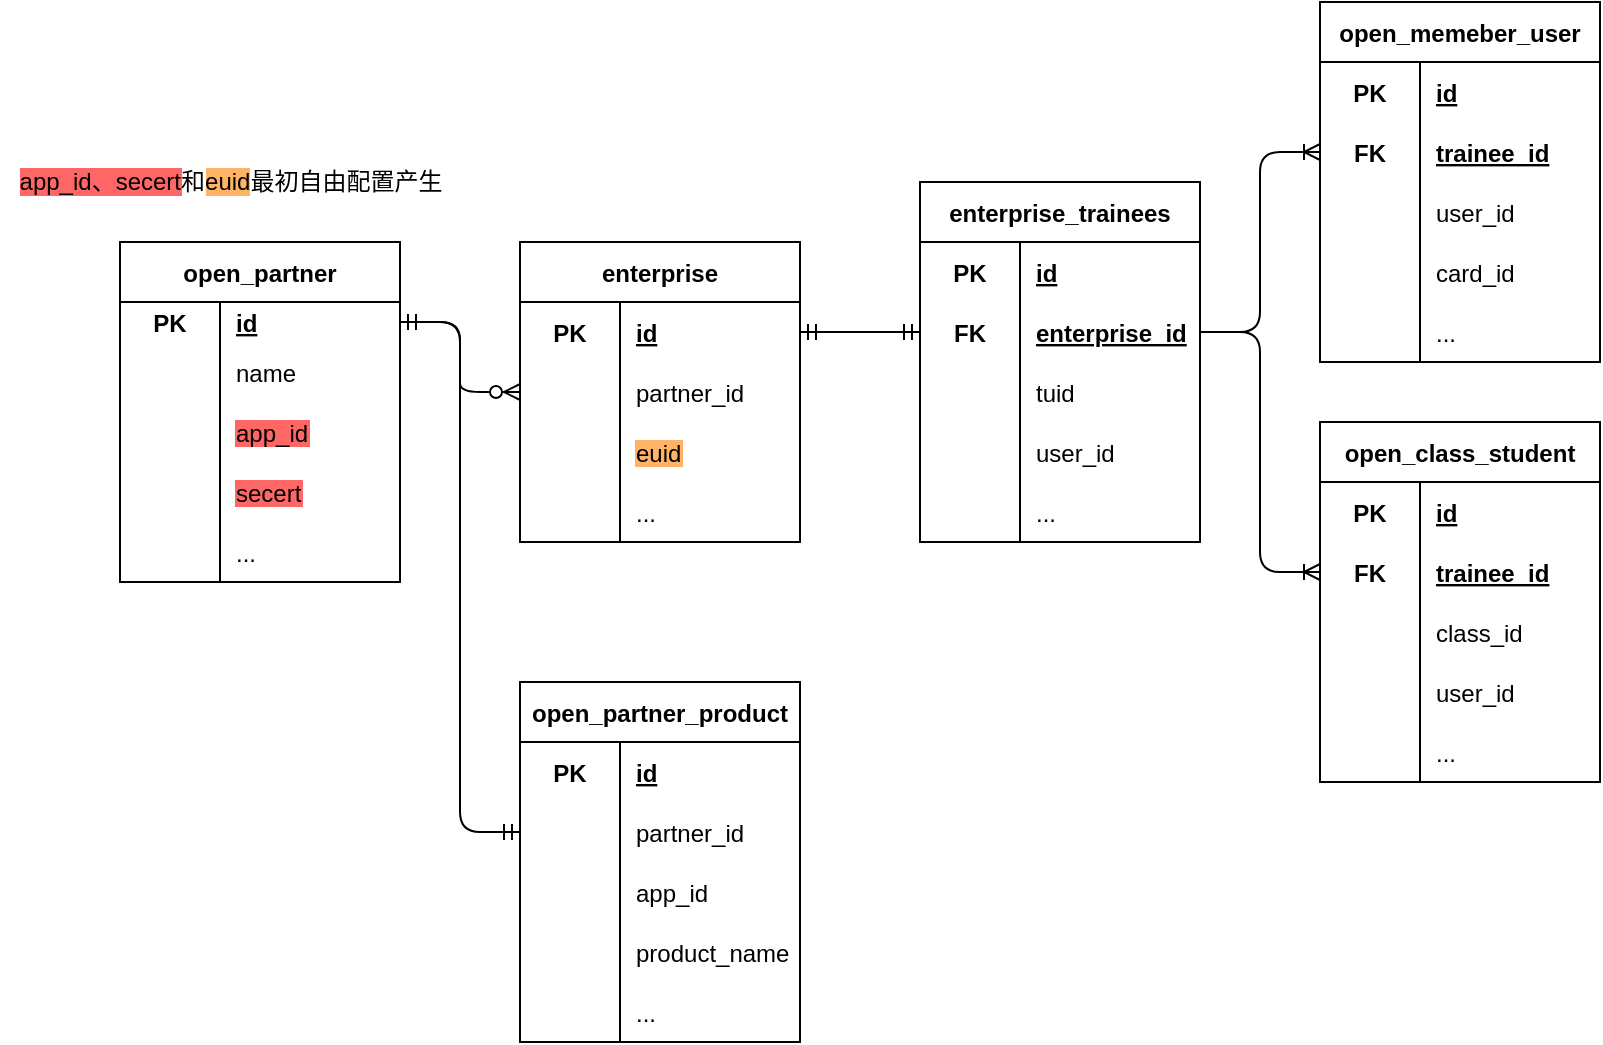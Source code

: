 <mxfile version="13.6.4" type="github">
  <diagram id="C5RBs43oDa-KdzZeNtuy" name="Page-1">
    <mxGraphModel dx="895" dy="1680" grid="1" gridSize="10" guides="1" tooltips="1" connect="1" arrows="1" fold="1" page="1" pageScale="1" pageWidth="827" pageHeight="1169" math="0" shadow="0">
      <root>
        <mxCell id="WIyWlLk6GJQsqaUBKTNV-0" />
        <mxCell id="WIyWlLk6GJQsqaUBKTNV-1" parent="WIyWlLk6GJQsqaUBKTNV-0" />
        <mxCell id="uw1BOTYkiIBPRyXSjcnH-148" value="" style="edgeStyle=entityRelationEdgeStyle;fontSize=12;html=1;endArrow=ERmandOne;startArrow=ERmandOne;entryX=0;entryY=0.5;entryDx=0;entryDy=0;exitX=1;exitY=0.5;exitDx=0;exitDy=0;" parent="WIyWlLk6GJQsqaUBKTNV-1" source="uw1BOTYkiIBPRyXSjcnH-106" target="uw1BOTYkiIBPRyXSjcnH-136" edge="1">
          <mxGeometry width="100" height="100" relative="1" as="geometry">
            <mxPoint x="480" y="300" as="sourcePoint" />
            <mxPoint x="580" y="200" as="targetPoint" />
          </mxGeometry>
        </mxCell>
        <mxCell id="uw1BOTYkiIBPRyXSjcnH-105" value="enterprise" style="shape=table;startSize=30;container=1;collapsible=1;childLayout=tableLayout;fixedRows=1;rowLines=0;fontStyle=1;align=center;resizeLast=1;" parent="WIyWlLk6GJQsqaUBKTNV-1" vertex="1">
          <mxGeometry x="430" y="70" width="140" height="150" as="geometry" />
        </mxCell>
        <mxCell id="uw1BOTYkiIBPRyXSjcnH-106" value="" style="shape=partialRectangle;collapsible=0;dropTarget=0;pointerEvents=0;fillColor=none;top=0;left=0;bottom=0;right=0;points=[[0,0.5],[1,0.5]];portConstraint=eastwest;" parent="uw1BOTYkiIBPRyXSjcnH-105" vertex="1">
          <mxGeometry y="30" width="140" height="30" as="geometry" />
        </mxCell>
        <mxCell id="uw1BOTYkiIBPRyXSjcnH-107" value="PK" style="shape=partialRectangle;connectable=0;fillColor=none;top=0;left=0;bottom=0;right=0;fontStyle=1;overflow=hidden;" parent="uw1BOTYkiIBPRyXSjcnH-106" vertex="1">
          <mxGeometry width="50" height="30" as="geometry" />
        </mxCell>
        <mxCell id="uw1BOTYkiIBPRyXSjcnH-108" value="id" style="shape=partialRectangle;connectable=0;fillColor=none;top=0;left=0;bottom=0;right=0;align=left;spacingLeft=6;fontStyle=5;overflow=hidden;" parent="uw1BOTYkiIBPRyXSjcnH-106" vertex="1">
          <mxGeometry x="50" width="90" height="30" as="geometry" />
        </mxCell>
        <mxCell id="rV22phOTvIdH1_BPCWi4-47" value="" style="shape=partialRectangle;collapsible=0;dropTarget=0;pointerEvents=0;fillColor=none;top=0;left=0;bottom=0;right=0;points=[[0,0.5],[1,0.5]];portConstraint=eastwest;" parent="uw1BOTYkiIBPRyXSjcnH-105" vertex="1">
          <mxGeometry y="60" width="140" height="30" as="geometry" />
        </mxCell>
        <mxCell id="rV22phOTvIdH1_BPCWi4-48" value="" style="shape=partialRectangle;connectable=0;fillColor=none;top=0;left=0;bottom=0;right=0;editable=1;overflow=hidden;" parent="rV22phOTvIdH1_BPCWi4-47" vertex="1">
          <mxGeometry width="50" height="30" as="geometry" />
        </mxCell>
        <mxCell id="rV22phOTvIdH1_BPCWi4-49" value="partner_id" style="shape=partialRectangle;connectable=0;fillColor=none;top=0;left=0;bottom=0;right=0;align=left;spacingLeft=6;overflow=hidden;" parent="rV22phOTvIdH1_BPCWi4-47" vertex="1">
          <mxGeometry x="50" width="90" height="30" as="geometry" />
        </mxCell>
        <mxCell id="uw1BOTYkiIBPRyXSjcnH-115" value="" style="shape=partialRectangle;collapsible=0;dropTarget=0;pointerEvents=0;fillColor=none;top=0;left=0;bottom=0;right=0;points=[[0,0.5],[1,0.5]];portConstraint=eastwest;" parent="uw1BOTYkiIBPRyXSjcnH-105" vertex="1">
          <mxGeometry y="90" width="140" height="30" as="geometry" />
        </mxCell>
        <mxCell id="uw1BOTYkiIBPRyXSjcnH-116" value="" style="shape=partialRectangle;connectable=0;fillColor=none;top=0;left=0;bottom=0;right=0;editable=1;overflow=hidden;" parent="uw1BOTYkiIBPRyXSjcnH-115" vertex="1">
          <mxGeometry width="50" height="30" as="geometry" />
        </mxCell>
        <mxCell id="uw1BOTYkiIBPRyXSjcnH-117" value="euid" style="shape=partialRectangle;connectable=0;fillColor=none;top=0;left=0;bottom=0;right=0;align=left;spacingLeft=6;overflow=hidden;labelBackgroundColor=#FFB366;" parent="uw1BOTYkiIBPRyXSjcnH-115" vertex="1">
          <mxGeometry x="50" width="90" height="30" as="geometry" />
        </mxCell>
        <mxCell id="uw1BOTYkiIBPRyXSjcnH-127" value="" style="shape=partialRectangle;collapsible=0;dropTarget=0;pointerEvents=0;fillColor=none;top=0;left=0;bottom=0;right=0;points=[[0,0.5],[1,0.5]];portConstraint=eastwest;" parent="uw1BOTYkiIBPRyXSjcnH-105" vertex="1">
          <mxGeometry y="120" width="140" height="30" as="geometry" />
        </mxCell>
        <mxCell id="uw1BOTYkiIBPRyXSjcnH-128" value="" style="shape=partialRectangle;connectable=0;fillColor=none;top=0;left=0;bottom=0;right=0;editable=1;overflow=hidden;" parent="uw1BOTYkiIBPRyXSjcnH-127" vertex="1">
          <mxGeometry width="50" height="30" as="geometry" />
        </mxCell>
        <mxCell id="uw1BOTYkiIBPRyXSjcnH-129" value="..." style="shape=partialRectangle;connectable=0;fillColor=none;top=0;left=0;bottom=0;right=0;align=left;spacingLeft=6;overflow=hidden;" parent="uw1BOTYkiIBPRyXSjcnH-127" vertex="1">
          <mxGeometry x="50" width="90" height="30" as="geometry" />
        </mxCell>
        <mxCell id="rV22phOTvIdH1_BPCWi4-0" value="open_memeber_user" style="shape=table;startSize=30;container=1;collapsible=1;childLayout=tableLayout;fixedRows=1;rowLines=0;fontStyle=1;align=center;resizeLast=1;" parent="WIyWlLk6GJQsqaUBKTNV-1" vertex="1">
          <mxGeometry x="830" y="-50" width="140" height="180" as="geometry" />
        </mxCell>
        <mxCell id="rV22phOTvIdH1_BPCWi4-1" value="" style="shape=partialRectangle;collapsible=0;dropTarget=0;pointerEvents=0;fillColor=none;top=0;left=0;bottom=0;right=0;points=[[0,0.5],[1,0.5]];portConstraint=eastwest;" parent="rV22phOTvIdH1_BPCWi4-0" vertex="1">
          <mxGeometry y="30" width="140" height="30" as="geometry" />
        </mxCell>
        <mxCell id="rV22phOTvIdH1_BPCWi4-2" value="PK" style="shape=partialRectangle;connectable=0;fillColor=none;top=0;left=0;bottom=0;right=0;fontStyle=1;overflow=hidden;" parent="rV22phOTvIdH1_BPCWi4-1" vertex="1">
          <mxGeometry width="50" height="30" as="geometry" />
        </mxCell>
        <mxCell id="rV22phOTvIdH1_BPCWi4-3" value="id" style="shape=partialRectangle;connectable=0;fillColor=none;top=0;left=0;bottom=0;right=0;align=left;spacingLeft=6;fontStyle=5;overflow=hidden;" parent="rV22phOTvIdH1_BPCWi4-1" vertex="1">
          <mxGeometry x="50" width="90" height="30" as="geometry" />
        </mxCell>
        <mxCell id="rV22phOTvIdH1_BPCWi4-4" value="" style="shape=partialRectangle;collapsible=0;dropTarget=0;pointerEvents=0;fillColor=none;top=0;left=0;bottom=0;right=0;points=[[0,0.5],[1,0.5]];portConstraint=eastwest;" parent="rV22phOTvIdH1_BPCWi4-0" vertex="1">
          <mxGeometry y="60" width="140" height="30" as="geometry" />
        </mxCell>
        <mxCell id="rV22phOTvIdH1_BPCWi4-5" value="FK" style="shape=partialRectangle;connectable=0;fillColor=none;top=0;left=0;bottom=0;right=0;fontStyle=1;overflow=hidden;" parent="rV22phOTvIdH1_BPCWi4-4" vertex="1">
          <mxGeometry width="50" height="30" as="geometry" />
        </mxCell>
        <mxCell id="rV22phOTvIdH1_BPCWi4-6" value="trainee_id" style="shape=partialRectangle;connectable=0;fillColor=none;top=0;left=0;bottom=0;right=0;align=left;spacingLeft=6;fontStyle=5;overflow=hidden;" parent="rV22phOTvIdH1_BPCWi4-4" vertex="1">
          <mxGeometry x="50" width="90" height="30" as="geometry" />
        </mxCell>
        <mxCell id="rV22phOTvIdH1_BPCWi4-7" value="" style="shape=partialRectangle;collapsible=0;dropTarget=0;pointerEvents=0;fillColor=none;top=0;left=0;bottom=0;right=0;points=[[0,0.5],[1,0.5]];portConstraint=eastwest;" parent="rV22phOTvIdH1_BPCWi4-0" vertex="1">
          <mxGeometry y="90" width="140" height="30" as="geometry" />
        </mxCell>
        <mxCell id="rV22phOTvIdH1_BPCWi4-8" value="" style="shape=partialRectangle;connectable=0;fillColor=none;top=0;left=0;bottom=0;right=0;editable=1;overflow=hidden;" parent="rV22phOTvIdH1_BPCWi4-7" vertex="1">
          <mxGeometry width="50" height="30" as="geometry" />
        </mxCell>
        <mxCell id="rV22phOTvIdH1_BPCWi4-9" value="user_id" style="shape=partialRectangle;connectable=0;fillColor=none;top=0;left=0;bottom=0;right=0;align=left;spacingLeft=6;overflow=hidden;" parent="rV22phOTvIdH1_BPCWi4-7" vertex="1">
          <mxGeometry x="50" width="90" height="30" as="geometry" />
        </mxCell>
        <mxCell id="rV22phOTvIdH1_BPCWi4-10" value="" style="shape=partialRectangle;collapsible=0;dropTarget=0;pointerEvents=0;fillColor=none;top=0;left=0;bottom=0;right=0;points=[[0,0.5],[1,0.5]];portConstraint=eastwest;" parent="rV22phOTvIdH1_BPCWi4-0" vertex="1">
          <mxGeometry y="120" width="140" height="30" as="geometry" />
        </mxCell>
        <mxCell id="rV22phOTvIdH1_BPCWi4-11" value="" style="shape=partialRectangle;connectable=0;fillColor=none;top=0;left=0;bottom=0;right=0;editable=1;overflow=hidden;" parent="rV22phOTvIdH1_BPCWi4-10" vertex="1">
          <mxGeometry width="50" height="30" as="geometry" />
        </mxCell>
        <mxCell id="rV22phOTvIdH1_BPCWi4-12" value="card_id" style="shape=partialRectangle;connectable=0;fillColor=none;top=0;left=0;bottom=0;right=0;align=left;spacingLeft=6;overflow=hidden;" parent="rV22phOTvIdH1_BPCWi4-10" vertex="1">
          <mxGeometry x="50" width="90" height="30" as="geometry" />
        </mxCell>
        <mxCell id="rV22phOTvIdH1_BPCWi4-13" value="" style="shape=partialRectangle;collapsible=0;dropTarget=0;pointerEvents=0;fillColor=none;top=0;left=0;bottom=0;right=0;points=[[0,0.5],[1,0.5]];portConstraint=eastwest;" parent="rV22phOTvIdH1_BPCWi4-0" vertex="1">
          <mxGeometry y="150" width="140" height="30" as="geometry" />
        </mxCell>
        <mxCell id="rV22phOTvIdH1_BPCWi4-14" value="" style="shape=partialRectangle;connectable=0;fillColor=none;top=0;left=0;bottom=0;right=0;editable=1;overflow=hidden;" parent="rV22phOTvIdH1_BPCWi4-13" vertex="1">
          <mxGeometry width="50" height="30" as="geometry" />
        </mxCell>
        <mxCell id="rV22phOTvIdH1_BPCWi4-15" value="..." style="shape=partialRectangle;connectable=0;fillColor=none;top=0;left=0;bottom=0;right=0;align=left;spacingLeft=6;overflow=hidden;" parent="rV22phOTvIdH1_BPCWi4-13" vertex="1">
          <mxGeometry x="50" width="90" height="30" as="geometry" />
        </mxCell>
        <mxCell id="rV22phOTvIdH1_BPCWi4-17" value="open_class_student" style="shape=table;startSize=30;container=1;collapsible=1;childLayout=tableLayout;fixedRows=1;rowLines=0;fontStyle=1;align=center;resizeLast=1;" parent="WIyWlLk6GJQsqaUBKTNV-1" vertex="1">
          <mxGeometry x="830" y="160" width="140" height="180" as="geometry" />
        </mxCell>
        <mxCell id="rV22phOTvIdH1_BPCWi4-18" value="" style="shape=partialRectangle;collapsible=0;dropTarget=0;pointerEvents=0;fillColor=none;top=0;left=0;bottom=0;right=0;points=[[0,0.5],[1,0.5]];portConstraint=eastwest;" parent="rV22phOTvIdH1_BPCWi4-17" vertex="1">
          <mxGeometry y="30" width="140" height="30" as="geometry" />
        </mxCell>
        <mxCell id="rV22phOTvIdH1_BPCWi4-19" value="PK" style="shape=partialRectangle;connectable=0;fillColor=none;top=0;left=0;bottom=0;right=0;fontStyle=1;overflow=hidden;" parent="rV22phOTvIdH1_BPCWi4-18" vertex="1">
          <mxGeometry width="50" height="30" as="geometry" />
        </mxCell>
        <mxCell id="rV22phOTvIdH1_BPCWi4-20" value="id" style="shape=partialRectangle;connectable=0;fillColor=none;top=0;left=0;bottom=0;right=0;align=left;spacingLeft=6;fontStyle=5;overflow=hidden;" parent="rV22phOTvIdH1_BPCWi4-18" vertex="1">
          <mxGeometry x="50" width="90" height="30" as="geometry" />
        </mxCell>
        <mxCell id="rV22phOTvIdH1_BPCWi4-34" value="" style="shape=partialRectangle;collapsible=0;dropTarget=0;pointerEvents=0;fillColor=none;top=0;left=0;bottom=0;right=0;points=[[0,0.5],[1,0.5]];portConstraint=eastwest;" parent="rV22phOTvIdH1_BPCWi4-17" vertex="1">
          <mxGeometry y="60" width="140" height="30" as="geometry" />
        </mxCell>
        <mxCell id="rV22phOTvIdH1_BPCWi4-35" value="FK" style="shape=partialRectangle;connectable=0;fillColor=none;top=0;left=0;bottom=0;right=0;fontStyle=1;overflow=hidden;" parent="rV22phOTvIdH1_BPCWi4-34" vertex="1">
          <mxGeometry width="50" height="30" as="geometry" />
        </mxCell>
        <mxCell id="rV22phOTvIdH1_BPCWi4-36" value="trainee_id" style="shape=partialRectangle;connectable=0;fillColor=none;top=0;left=0;bottom=0;right=0;align=left;spacingLeft=6;fontStyle=5;overflow=hidden;" parent="rV22phOTvIdH1_BPCWi4-34" vertex="1">
          <mxGeometry x="50" width="90" height="30" as="geometry" />
        </mxCell>
        <mxCell id="rV22phOTvIdH1_BPCWi4-24" value="" style="shape=partialRectangle;collapsible=0;dropTarget=0;pointerEvents=0;fillColor=none;top=0;left=0;bottom=0;right=0;points=[[0,0.5],[1,0.5]];portConstraint=eastwest;" parent="rV22phOTvIdH1_BPCWi4-17" vertex="1">
          <mxGeometry y="90" width="140" height="30" as="geometry" />
        </mxCell>
        <mxCell id="rV22phOTvIdH1_BPCWi4-25" value="" style="shape=partialRectangle;connectable=0;fillColor=none;top=0;left=0;bottom=0;right=0;editable=1;overflow=hidden;" parent="rV22phOTvIdH1_BPCWi4-24" vertex="1">
          <mxGeometry width="50" height="30" as="geometry" />
        </mxCell>
        <mxCell id="rV22phOTvIdH1_BPCWi4-26" value="class_id" style="shape=partialRectangle;connectable=0;fillColor=none;top=0;left=0;bottom=0;right=0;align=left;spacingLeft=6;overflow=hidden;" parent="rV22phOTvIdH1_BPCWi4-24" vertex="1">
          <mxGeometry x="50" width="90" height="30" as="geometry" />
        </mxCell>
        <mxCell id="rV22phOTvIdH1_BPCWi4-27" value="" style="shape=partialRectangle;collapsible=0;dropTarget=0;pointerEvents=0;fillColor=none;top=0;left=0;bottom=0;right=0;points=[[0,0.5],[1,0.5]];portConstraint=eastwest;" parent="rV22phOTvIdH1_BPCWi4-17" vertex="1">
          <mxGeometry y="120" width="140" height="30" as="geometry" />
        </mxCell>
        <mxCell id="rV22phOTvIdH1_BPCWi4-28" value="" style="shape=partialRectangle;connectable=0;fillColor=none;top=0;left=0;bottom=0;right=0;editable=1;overflow=hidden;" parent="rV22phOTvIdH1_BPCWi4-27" vertex="1">
          <mxGeometry width="50" height="30" as="geometry" />
        </mxCell>
        <mxCell id="rV22phOTvIdH1_BPCWi4-29" value="user_id" style="shape=partialRectangle;connectable=0;fillColor=none;top=0;left=0;bottom=0;right=0;align=left;spacingLeft=6;overflow=hidden;" parent="rV22phOTvIdH1_BPCWi4-27" vertex="1">
          <mxGeometry x="50" width="90" height="30" as="geometry" />
        </mxCell>
        <mxCell id="rV22phOTvIdH1_BPCWi4-30" value="" style="shape=partialRectangle;collapsible=0;dropTarget=0;pointerEvents=0;fillColor=none;top=0;left=0;bottom=0;right=0;points=[[0,0.5],[1,0.5]];portConstraint=eastwest;" parent="rV22phOTvIdH1_BPCWi4-17" vertex="1">
          <mxGeometry y="150" width="140" height="30" as="geometry" />
        </mxCell>
        <mxCell id="rV22phOTvIdH1_BPCWi4-31" value="" style="shape=partialRectangle;connectable=0;fillColor=none;top=0;left=0;bottom=0;right=0;editable=1;overflow=hidden;" parent="rV22phOTvIdH1_BPCWi4-30" vertex="1">
          <mxGeometry width="50" height="30" as="geometry" />
        </mxCell>
        <mxCell id="rV22phOTvIdH1_BPCWi4-32" value="..." style="shape=partialRectangle;connectable=0;fillColor=none;top=0;left=0;bottom=0;right=0;align=left;spacingLeft=6;overflow=hidden;" parent="rV22phOTvIdH1_BPCWi4-30" vertex="1">
          <mxGeometry x="50" width="90" height="30" as="geometry" />
        </mxCell>
        <mxCell id="uw1BOTYkiIBPRyXSjcnH-132" value="enterprise_trainees" style="shape=table;startSize=30;container=1;collapsible=1;childLayout=tableLayout;fixedRows=1;rowLines=0;fontStyle=1;align=center;resizeLast=1;" parent="WIyWlLk6GJQsqaUBKTNV-1" vertex="1">
          <mxGeometry x="630" y="40" width="140" height="180" as="geometry" />
        </mxCell>
        <mxCell id="uw1BOTYkiIBPRyXSjcnH-133" value="" style="shape=partialRectangle;collapsible=0;dropTarget=0;pointerEvents=0;fillColor=none;top=0;left=0;bottom=0;right=0;points=[[0,0.5],[1,0.5]];portConstraint=eastwest;" parent="uw1BOTYkiIBPRyXSjcnH-132" vertex="1">
          <mxGeometry y="30" width="140" height="30" as="geometry" />
        </mxCell>
        <mxCell id="uw1BOTYkiIBPRyXSjcnH-134" value="PK" style="shape=partialRectangle;connectable=0;fillColor=none;top=0;left=0;bottom=0;right=0;fontStyle=1;overflow=hidden;" parent="uw1BOTYkiIBPRyXSjcnH-133" vertex="1">
          <mxGeometry width="50" height="30" as="geometry" />
        </mxCell>
        <mxCell id="uw1BOTYkiIBPRyXSjcnH-135" value="id" style="shape=partialRectangle;connectable=0;fillColor=none;top=0;left=0;bottom=0;right=0;align=left;spacingLeft=6;fontStyle=5;overflow=hidden;" parent="uw1BOTYkiIBPRyXSjcnH-133" vertex="1">
          <mxGeometry x="50" width="90" height="30" as="geometry" />
        </mxCell>
        <mxCell id="uw1BOTYkiIBPRyXSjcnH-136" value="" style="shape=partialRectangle;collapsible=0;dropTarget=0;pointerEvents=0;fillColor=none;top=0;left=0;bottom=0;right=0;points=[[0,0.5],[1,0.5]];portConstraint=eastwest;" parent="uw1BOTYkiIBPRyXSjcnH-132" vertex="1">
          <mxGeometry y="60" width="140" height="30" as="geometry" />
        </mxCell>
        <mxCell id="uw1BOTYkiIBPRyXSjcnH-137" value="FK" style="shape=partialRectangle;connectable=0;fillColor=none;top=0;left=0;bottom=0;right=0;fontStyle=1;overflow=hidden;" parent="uw1BOTYkiIBPRyXSjcnH-136" vertex="1">
          <mxGeometry width="50" height="30" as="geometry" />
        </mxCell>
        <mxCell id="uw1BOTYkiIBPRyXSjcnH-138" value="enterprise_id" style="shape=partialRectangle;connectable=0;fillColor=none;top=0;left=0;bottom=0;right=0;align=left;spacingLeft=6;fontStyle=5;overflow=hidden;" parent="uw1BOTYkiIBPRyXSjcnH-136" vertex="1">
          <mxGeometry x="50" width="90" height="30" as="geometry" />
        </mxCell>
        <mxCell id="uw1BOTYkiIBPRyXSjcnH-139" value="" style="shape=partialRectangle;collapsible=0;dropTarget=0;pointerEvents=0;fillColor=none;top=0;left=0;bottom=0;right=0;points=[[0,0.5],[1,0.5]];portConstraint=eastwest;" parent="uw1BOTYkiIBPRyXSjcnH-132" vertex="1">
          <mxGeometry y="90" width="140" height="30" as="geometry" />
        </mxCell>
        <mxCell id="uw1BOTYkiIBPRyXSjcnH-140" value="" style="shape=partialRectangle;connectable=0;fillColor=none;top=0;left=0;bottom=0;right=0;editable=1;overflow=hidden;" parent="uw1BOTYkiIBPRyXSjcnH-139" vertex="1">
          <mxGeometry width="50" height="30" as="geometry" />
        </mxCell>
        <mxCell id="uw1BOTYkiIBPRyXSjcnH-141" value="tuid" style="shape=partialRectangle;connectable=0;fillColor=none;top=0;left=0;bottom=0;right=0;align=left;spacingLeft=6;overflow=hidden;" parent="uw1BOTYkiIBPRyXSjcnH-139" vertex="1">
          <mxGeometry x="50" width="90" height="30" as="geometry" />
        </mxCell>
        <mxCell id="uw1BOTYkiIBPRyXSjcnH-142" value="" style="shape=partialRectangle;collapsible=0;dropTarget=0;pointerEvents=0;fillColor=none;top=0;left=0;bottom=0;right=0;points=[[0,0.5],[1,0.5]];portConstraint=eastwest;" parent="uw1BOTYkiIBPRyXSjcnH-132" vertex="1">
          <mxGeometry y="120" width="140" height="30" as="geometry" />
        </mxCell>
        <mxCell id="uw1BOTYkiIBPRyXSjcnH-143" value="" style="shape=partialRectangle;connectable=0;fillColor=none;top=0;left=0;bottom=0;right=0;editable=1;overflow=hidden;" parent="uw1BOTYkiIBPRyXSjcnH-142" vertex="1">
          <mxGeometry width="50" height="30" as="geometry" />
        </mxCell>
        <mxCell id="uw1BOTYkiIBPRyXSjcnH-144" value="user_id" style="shape=partialRectangle;connectable=0;fillColor=none;top=0;left=0;bottom=0;right=0;align=left;spacingLeft=6;overflow=hidden;" parent="uw1BOTYkiIBPRyXSjcnH-142" vertex="1">
          <mxGeometry x="50" width="90" height="30" as="geometry" />
        </mxCell>
        <mxCell id="uw1BOTYkiIBPRyXSjcnH-145" value="" style="shape=partialRectangle;collapsible=0;dropTarget=0;pointerEvents=0;fillColor=none;top=0;left=0;bottom=0;right=0;points=[[0,0.5],[1,0.5]];portConstraint=eastwest;" parent="uw1BOTYkiIBPRyXSjcnH-132" vertex="1">
          <mxGeometry y="150" width="140" height="30" as="geometry" />
        </mxCell>
        <mxCell id="uw1BOTYkiIBPRyXSjcnH-146" value="" style="shape=partialRectangle;connectable=0;fillColor=none;top=0;left=0;bottom=0;right=0;editable=1;overflow=hidden;" parent="uw1BOTYkiIBPRyXSjcnH-145" vertex="1">
          <mxGeometry width="50" height="30" as="geometry" />
        </mxCell>
        <mxCell id="uw1BOTYkiIBPRyXSjcnH-147" value="..." style="shape=partialRectangle;connectable=0;fillColor=none;top=0;left=0;bottom=0;right=0;align=left;spacingLeft=6;overflow=hidden;" parent="uw1BOTYkiIBPRyXSjcnH-145" vertex="1">
          <mxGeometry x="50" width="90" height="30" as="geometry" />
        </mxCell>
        <mxCell id="rV22phOTvIdH1_BPCWi4-37" value="&lt;span style=&quot;background-color: rgb(255 , 102 , 102)&quot;&gt;app_id、secert&lt;/span&gt;和&lt;span style=&quot;background-color: rgb(255 , 179 , 102)&quot;&gt;euid&lt;/span&gt;最初自由配置产生" style="text;html=1;align=center;verticalAlign=middle;resizable=0;points=[];autosize=1;" parent="WIyWlLk6GJQsqaUBKTNV-1" vertex="1">
          <mxGeometry x="170" y="30" width="230" height="20" as="geometry" />
        </mxCell>
        <mxCell id="uw1BOTYkiIBPRyXSjcnH-149" value="open_partner_product" style="shape=table;startSize=30;container=1;collapsible=1;childLayout=tableLayout;fixedRows=1;rowLines=0;fontStyle=1;align=center;resizeLast=1;" parent="WIyWlLk6GJQsqaUBKTNV-1" vertex="1">
          <mxGeometry x="430" y="290" width="140" height="180" as="geometry" />
        </mxCell>
        <mxCell id="uw1BOTYkiIBPRyXSjcnH-150" value="" style="shape=partialRectangle;collapsible=0;dropTarget=0;pointerEvents=0;fillColor=none;top=0;left=0;bottom=0;right=0;points=[[0,0.5],[1,0.5]];portConstraint=eastwest;" parent="uw1BOTYkiIBPRyXSjcnH-149" vertex="1">
          <mxGeometry y="30" width="140" height="30" as="geometry" />
        </mxCell>
        <mxCell id="uw1BOTYkiIBPRyXSjcnH-151" value="PK" style="shape=partialRectangle;connectable=0;fillColor=none;top=0;left=0;bottom=0;right=0;fontStyle=1;overflow=hidden;" parent="uw1BOTYkiIBPRyXSjcnH-150" vertex="1">
          <mxGeometry width="50" height="30" as="geometry" />
        </mxCell>
        <mxCell id="uw1BOTYkiIBPRyXSjcnH-152" value="id" style="shape=partialRectangle;connectable=0;fillColor=none;top=0;left=0;bottom=0;right=0;align=left;spacingLeft=6;fontStyle=5;overflow=hidden;" parent="uw1BOTYkiIBPRyXSjcnH-150" vertex="1">
          <mxGeometry x="50" width="90" height="30" as="geometry" />
        </mxCell>
        <mxCell id="rV22phOTvIdH1_BPCWi4-44" value="" style="shape=partialRectangle;collapsible=0;dropTarget=0;pointerEvents=0;fillColor=none;top=0;left=0;bottom=0;right=0;points=[[0,0.5],[1,0.5]];portConstraint=eastwest;" parent="uw1BOTYkiIBPRyXSjcnH-149" vertex="1">
          <mxGeometry y="60" width="140" height="30" as="geometry" />
        </mxCell>
        <mxCell id="rV22phOTvIdH1_BPCWi4-45" value="" style="shape=partialRectangle;connectable=0;fillColor=none;top=0;left=0;bottom=0;right=0;editable=1;overflow=hidden;" parent="rV22phOTvIdH1_BPCWi4-44" vertex="1">
          <mxGeometry width="50" height="30" as="geometry" />
        </mxCell>
        <mxCell id="rV22phOTvIdH1_BPCWi4-46" value="partner_id" style="shape=partialRectangle;connectable=0;fillColor=none;top=0;left=0;bottom=0;right=0;align=left;spacingLeft=6;overflow=hidden;" parent="rV22phOTvIdH1_BPCWi4-44" vertex="1">
          <mxGeometry x="50" width="90" height="30" as="geometry" />
        </mxCell>
        <mxCell id="B0t3_mmz_Jj5I_ichzTG-0" value="" style="shape=partialRectangle;collapsible=0;dropTarget=0;pointerEvents=0;fillColor=none;top=0;left=0;bottom=0;right=0;points=[[0,0.5],[1,0.5]];portConstraint=eastwest;" vertex="1" parent="uw1BOTYkiIBPRyXSjcnH-149">
          <mxGeometry y="90" width="140" height="30" as="geometry" />
        </mxCell>
        <mxCell id="B0t3_mmz_Jj5I_ichzTG-1" value="" style="shape=partialRectangle;connectable=0;fillColor=none;top=0;left=0;bottom=0;right=0;editable=1;overflow=hidden;" vertex="1" parent="B0t3_mmz_Jj5I_ichzTG-0">
          <mxGeometry width="50" height="30" as="geometry" />
        </mxCell>
        <mxCell id="B0t3_mmz_Jj5I_ichzTG-2" value="app_id" style="shape=partialRectangle;connectable=0;fillColor=none;top=0;left=0;bottom=0;right=0;align=left;spacingLeft=6;overflow=hidden;" vertex="1" parent="B0t3_mmz_Jj5I_ichzTG-0">
          <mxGeometry x="50" width="90" height="30" as="geometry" />
        </mxCell>
        <mxCell id="uw1BOTYkiIBPRyXSjcnH-159" value="" style="shape=partialRectangle;collapsible=0;dropTarget=0;pointerEvents=0;fillColor=none;top=0;left=0;bottom=0;right=0;points=[[0,0.5],[1,0.5]];portConstraint=eastwest;" parent="uw1BOTYkiIBPRyXSjcnH-149" vertex="1">
          <mxGeometry y="120" width="140" height="30" as="geometry" />
        </mxCell>
        <mxCell id="uw1BOTYkiIBPRyXSjcnH-160" value="" style="shape=partialRectangle;connectable=0;fillColor=none;top=0;left=0;bottom=0;right=0;editable=1;overflow=hidden;" parent="uw1BOTYkiIBPRyXSjcnH-159" vertex="1">
          <mxGeometry width="50" height="30" as="geometry" />
        </mxCell>
        <mxCell id="uw1BOTYkiIBPRyXSjcnH-161" value="product_name" style="shape=partialRectangle;connectable=0;fillColor=none;top=0;left=0;bottom=0;right=0;align=left;spacingLeft=6;overflow=hidden;" parent="uw1BOTYkiIBPRyXSjcnH-159" vertex="1">
          <mxGeometry x="50" width="90" height="30" as="geometry" />
        </mxCell>
        <mxCell id="uw1BOTYkiIBPRyXSjcnH-162" value="" style="shape=partialRectangle;collapsible=0;dropTarget=0;pointerEvents=0;fillColor=none;top=0;left=0;bottom=0;right=0;points=[[0,0.5],[1,0.5]];portConstraint=eastwest;" parent="uw1BOTYkiIBPRyXSjcnH-149" vertex="1">
          <mxGeometry y="150" width="140" height="30" as="geometry" />
        </mxCell>
        <mxCell id="uw1BOTYkiIBPRyXSjcnH-163" value="" style="shape=partialRectangle;connectable=0;fillColor=none;top=0;left=0;bottom=0;right=0;editable=1;overflow=hidden;" parent="uw1BOTYkiIBPRyXSjcnH-162" vertex="1">
          <mxGeometry width="50" height="30" as="geometry" />
        </mxCell>
        <mxCell id="uw1BOTYkiIBPRyXSjcnH-164" value="..." style="shape=partialRectangle;connectable=0;fillColor=none;top=0;left=0;bottom=0;right=0;align=left;spacingLeft=6;overflow=hidden;" parent="uw1BOTYkiIBPRyXSjcnH-162" vertex="1">
          <mxGeometry x="50" width="90" height="30" as="geometry" />
        </mxCell>
        <mxCell id="rV22phOTvIdH1_BPCWi4-52" value="" style="edgeStyle=entityRelationEdgeStyle;fontSize=12;html=1;endArrow=ERzeroToMany;startArrow=ERmandOne;exitX=1;exitY=0.5;exitDx=0;exitDy=0;entryX=0;entryY=0.5;entryDx=0;entryDy=0;" parent="WIyWlLk6GJQsqaUBKTNV-1" source="uw1BOTYkiIBPRyXSjcnH-77" target="rV22phOTvIdH1_BPCWi4-47" edge="1">
          <mxGeometry width="100" height="100" relative="1" as="geometry">
            <mxPoint x="290" y="400" as="sourcePoint" />
            <mxPoint x="390" y="300" as="targetPoint" />
          </mxGeometry>
        </mxCell>
        <mxCell id="rV22phOTvIdH1_BPCWi4-53" value="" style="edgeStyle=entityRelationEdgeStyle;fontSize=12;html=1;endArrow=ERmandOne;startArrow=ERmandOne;exitX=1;exitY=0.5;exitDx=0;exitDy=0;entryX=0;entryY=0.5;entryDx=0;entryDy=0;" parent="WIyWlLk6GJQsqaUBKTNV-1" source="uw1BOTYkiIBPRyXSjcnH-77" target="rV22phOTvIdH1_BPCWi4-44" edge="1">
          <mxGeometry width="100" height="100" relative="1" as="geometry">
            <mxPoint x="340" y="410" as="sourcePoint" />
            <mxPoint x="440" y="310" as="targetPoint" />
          </mxGeometry>
        </mxCell>
        <mxCell id="uw1BOTYkiIBPRyXSjcnH-76" value="open_partner" style="shape=table;startSize=30;container=1;collapsible=1;childLayout=tableLayout;fixedRows=1;rowLines=0;fontStyle=1;align=center;resizeLast=1;" parent="WIyWlLk6GJQsqaUBKTNV-1" vertex="1">
          <mxGeometry x="230" y="70" width="140" height="170" as="geometry" />
        </mxCell>
        <mxCell id="uw1BOTYkiIBPRyXSjcnH-77" value="" style="shape=partialRectangle;collapsible=0;dropTarget=0;pointerEvents=0;fillColor=none;top=0;left=0;bottom=0;right=0;points=[[0,0.5],[1,0.5]];portConstraint=eastwest;" parent="uw1BOTYkiIBPRyXSjcnH-76" vertex="1">
          <mxGeometry y="30" width="140" height="20" as="geometry" />
        </mxCell>
        <mxCell id="uw1BOTYkiIBPRyXSjcnH-78" value="PK" style="shape=partialRectangle;connectable=0;fillColor=none;top=0;left=0;bottom=0;right=0;fontStyle=1;overflow=hidden;" parent="uw1BOTYkiIBPRyXSjcnH-77" vertex="1">
          <mxGeometry width="50" height="20" as="geometry" />
        </mxCell>
        <mxCell id="uw1BOTYkiIBPRyXSjcnH-79" value="id" style="shape=partialRectangle;connectable=0;fillColor=none;top=0;left=0;bottom=0;right=0;align=left;spacingLeft=6;fontStyle=5;overflow=hidden;" parent="uw1BOTYkiIBPRyXSjcnH-77" vertex="1">
          <mxGeometry x="50" width="90" height="20" as="geometry" />
        </mxCell>
        <mxCell id="uw1BOTYkiIBPRyXSjcnH-83" value="" style="shape=partialRectangle;collapsible=0;dropTarget=0;pointerEvents=0;fillColor=none;top=0;left=0;bottom=0;right=0;points=[[0,0.5],[1,0.5]];portConstraint=eastwest;" parent="uw1BOTYkiIBPRyXSjcnH-76" vertex="1">
          <mxGeometry y="50" width="140" height="30" as="geometry" />
        </mxCell>
        <mxCell id="uw1BOTYkiIBPRyXSjcnH-84" value="" style="shape=partialRectangle;connectable=0;fillColor=none;top=0;left=0;bottom=0;right=0;editable=1;overflow=hidden;" parent="uw1BOTYkiIBPRyXSjcnH-83" vertex="1">
          <mxGeometry width="50" height="30" as="geometry" />
        </mxCell>
        <mxCell id="uw1BOTYkiIBPRyXSjcnH-85" value="name" style="shape=partialRectangle;connectable=0;fillColor=none;top=0;left=0;bottom=0;right=0;align=left;spacingLeft=6;overflow=hidden;" parent="uw1BOTYkiIBPRyXSjcnH-83" vertex="1">
          <mxGeometry x="50" width="90" height="30" as="geometry" />
        </mxCell>
        <mxCell id="uw1BOTYkiIBPRyXSjcnH-86" value="" style="shape=partialRectangle;collapsible=0;dropTarget=0;pointerEvents=0;fillColor=none;top=0;left=0;bottom=0;right=0;points=[[0,0.5],[1,0.5]];portConstraint=eastwest;" parent="uw1BOTYkiIBPRyXSjcnH-76" vertex="1">
          <mxGeometry y="80" width="140" height="30" as="geometry" />
        </mxCell>
        <mxCell id="uw1BOTYkiIBPRyXSjcnH-87" value="" style="shape=partialRectangle;connectable=0;fillColor=none;top=0;left=0;bottom=0;right=0;editable=1;overflow=hidden;" parent="uw1BOTYkiIBPRyXSjcnH-86" vertex="1">
          <mxGeometry width="50" height="30" as="geometry" />
        </mxCell>
        <mxCell id="uw1BOTYkiIBPRyXSjcnH-88" value="app_id" style="shape=partialRectangle;connectable=0;fillColor=none;top=0;left=0;bottom=0;right=0;align=left;spacingLeft=6;overflow=hidden;labelBackgroundColor=#FF6666;" parent="uw1BOTYkiIBPRyXSjcnH-86" vertex="1">
          <mxGeometry x="50" width="90" height="30" as="geometry" />
        </mxCell>
        <mxCell id="uw1BOTYkiIBPRyXSjcnH-89" value="" style="shape=partialRectangle;collapsible=0;dropTarget=0;pointerEvents=0;fillColor=none;top=0;left=0;bottom=0;right=0;points=[[0,0.5],[1,0.5]];portConstraint=eastwest;" parent="uw1BOTYkiIBPRyXSjcnH-76" vertex="1">
          <mxGeometry y="110" width="140" height="30" as="geometry" />
        </mxCell>
        <mxCell id="uw1BOTYkiIBPRyXSjcnH-90" value="" style="shape=partialRectangle;connectable=0;fillColor=none;top=0;left=0;bottom=0;right=0;editable=1;overflow=hidden;" parent="uw1BOTYkiIBPRyXSjcnH-89" vertex="1">
          <mxGeometry width="50" height="30" as="geometry" />
        </mxCell>
        <mxCell id="uw1BOTYkiIBPRyXSjcnH-91" value="secert" style="shape=partialRectangle;connectable=0;fillColor=none;top=0;left=0;bottom=0;right=0;align=left;spacingLeft=6;overflow=hidden;labelBackgroundColor=#FF6666;" parent="uw1BOTYkiIBPRyXSjcnH-89" vertex="1">
          <mxGeometry x="50" width="90" height="30" as="geometry" />
        </mxCell>
        <mxCell id="uw1BOTYkiIBPRyXSjcnH-92" value="" style="shape=partialRectangle;collapsible=0;dropTarget=0;pointerEvents=0;fillColor=none;top=0;left=0;bottom=0;right=0;points=[[0,0.5],[1,0.5]];portConstraint=eastwest;" parent="uw1BOTYkiIBPRyXSjcnH-76" vertex="1">
          <mxGeometry y="140" width="140" height="30" as="geometry" />
        </mxCell>
        <mxCell id="uw1BOTYkiIBPRyXSjcnH-93" value="" style="shape=partialRectangle;connectable=0;fillColor=none;top=0;left=0;bottom=0;right=0;editable=1;overflow=hidden;" parent="uw1BOTYkiIBPRyXSjcnH-92" vertex="1">
          <mxGeometry width="50" height="30" as="geometry" />
        </mxCell>
        <mxCell id="uw1BOTYkiIBPRyXSjcnH-94" value="..." style="shape=partialRectangle;connectable=0;fillColor=none;top=0;left=0;bottom=0;right=0;align=left;spacingLeft=6;overflow=hidden;" parent="uw1BOTYkiIBPRyXSjcnH-92" vertex="1">
          <mxGeometry x="50" width="90" height="30" as="geometry" />
        </mxCell>
        <mxCell id="B0t3_mmz_Jj5I_ichzTG-5" value="" style="edgeStyle=entityRelationEdgeStyle;fontSize=12;html=1;endArrow=ERoneToMany;exitX=1;exitY=0.5;exitDx=0;exitDy=0;entryX=0;entryY=0.5;entryDx=0;entryDy=0;" edge="1" parent="WIyWlLk6GJQsqaUBKTNV-1" source="uw1BOTYkiIBPRyXSjcnH-136" target="rV22phOTvIdH1_BPCWi4-4">
          <mxGeometry width="100" height="100" relative="1" as="geometry">
            <mxPoint x="720" y="300" as="sourcePoint" />
            <mxPoint x="820" y="200" as="targetPoint" />
          </mxGeometry>
        </mxCell>
        <mxCell id="B0t3_mmz_Jj5I_ichzTG-6" value="" style="edgeStyle=entityRelationEdgeStyle;fontSize=12;html=1;endArrow=ERoneToMany;exitX=1;exitY=0.5;exitDx=0;exitDy=0;entryX=0;entryY=0.5;entryDx=0;entryDy=0;" edge="1" parent="WIyWlLk6GJQsqaUBKTNV-1" source="uw1BOTYkiIBPRyXSjcnH-136" target="rV22phOTvIdH1_BPCWi4-34">
          <mxGeometry width="100" height="100" relative="1" as="geometry">
            <mxPoint x="570" y="230" as="sourcePoint" />
            <mxPoint x="670" y="130" as="targetPoint" />
          </mxGeometry>
        </mxCell>
      </root>
    </mxGraphModel>
  </diagram>
</mxfile>
